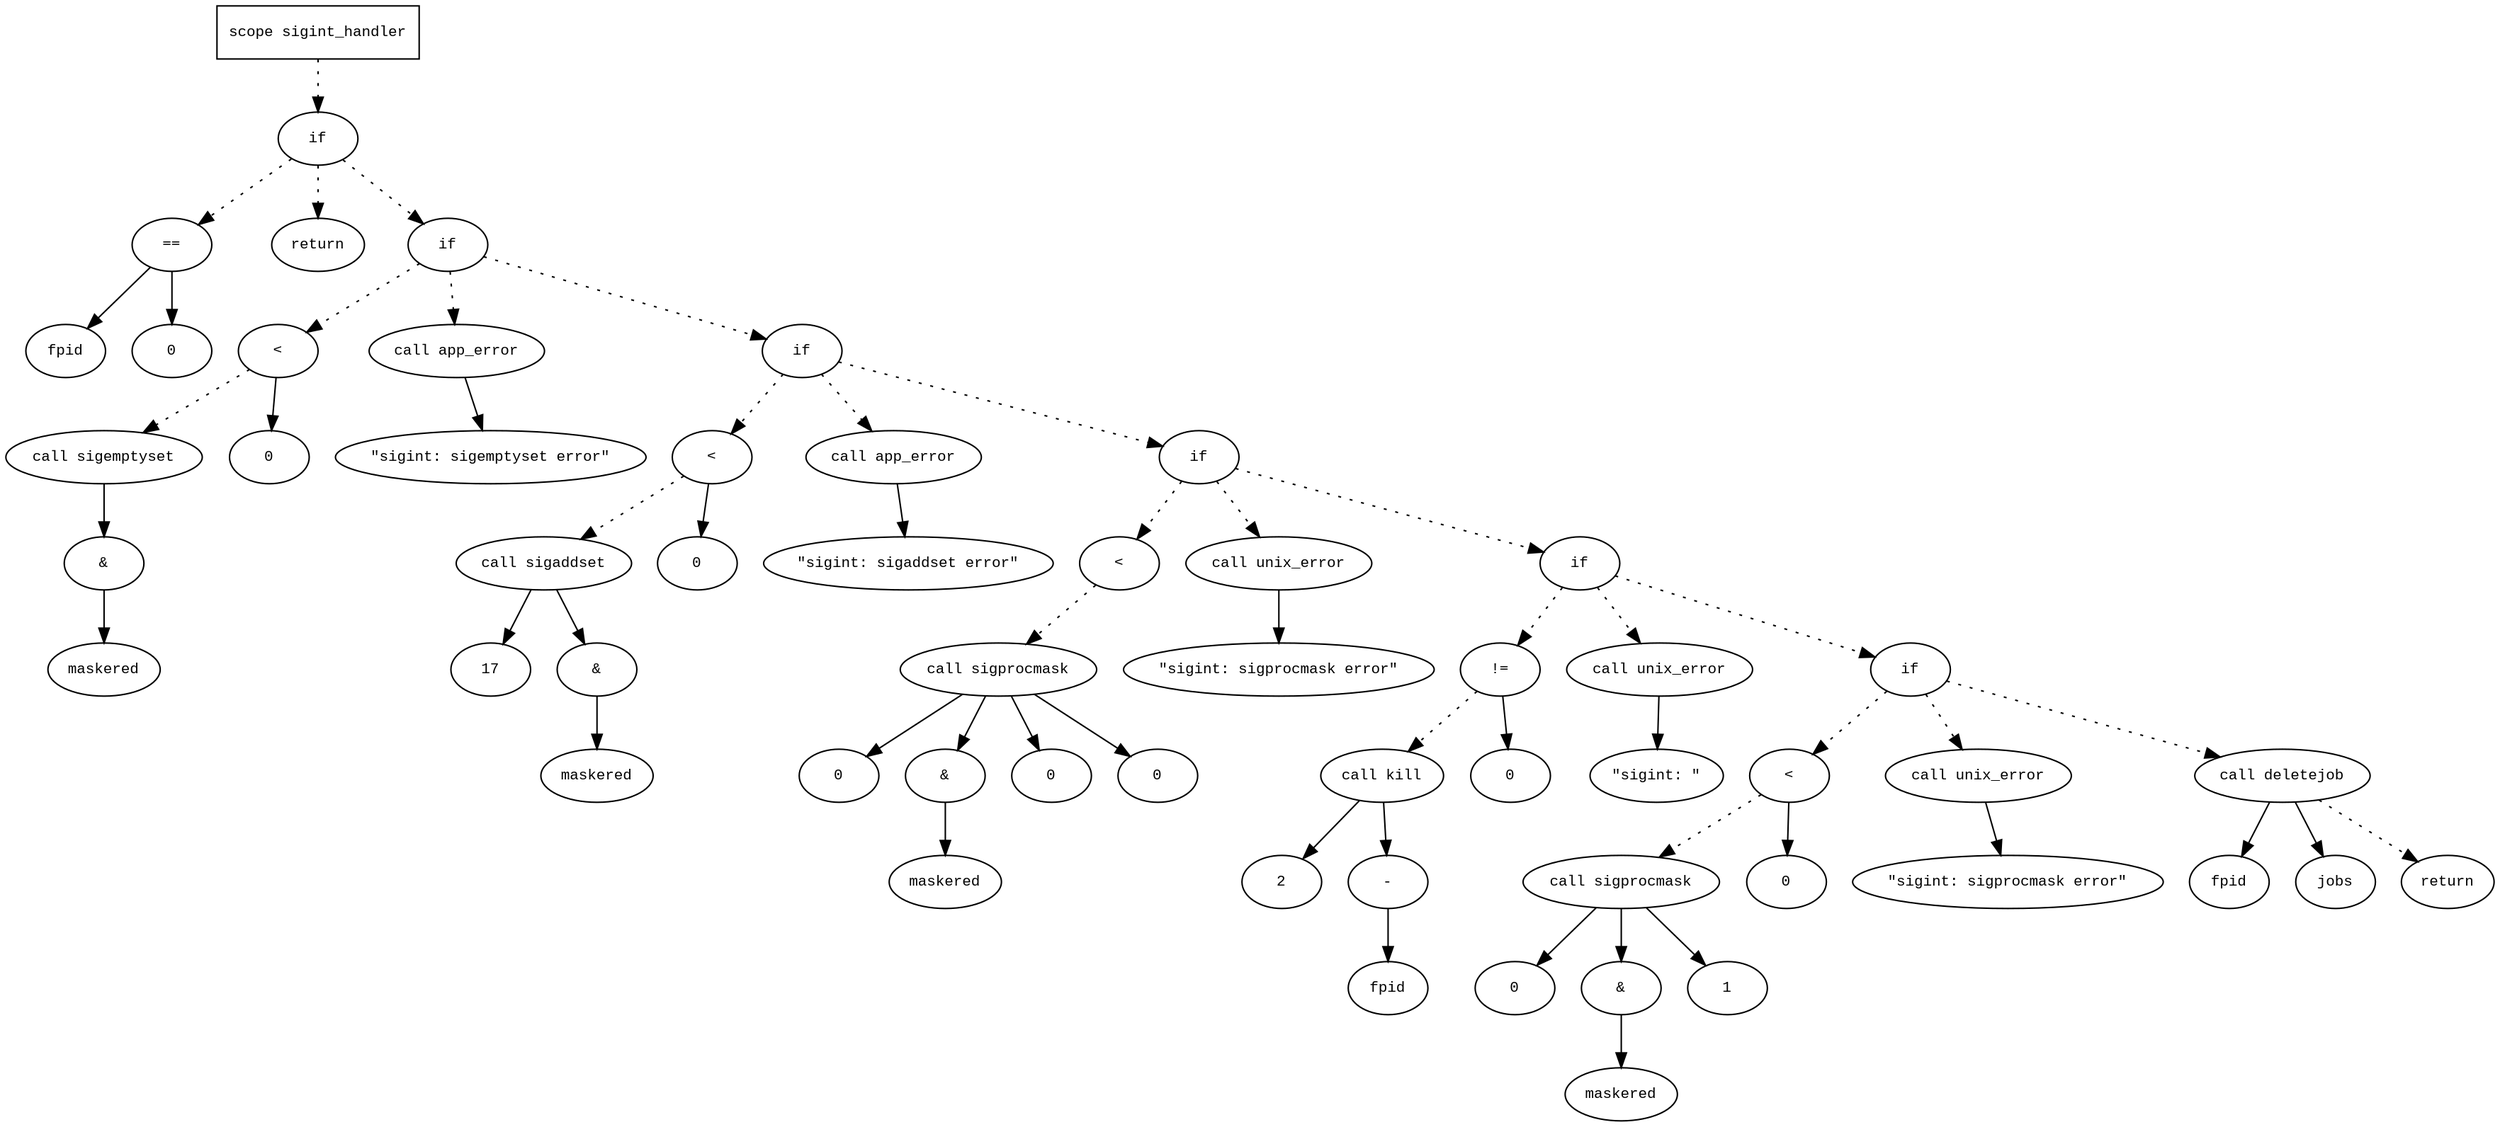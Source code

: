 digraph AST {
  graph [fontname="Times New Roman",fontsize=10];
  node  [fontname="Courier New",fontsize=10];
  edge  [fontname="Times New Roman",fontsize=10];

  node1 [label="scope sigint_handler",shape=box];
  node2 [label="if",shape=ellipse];
  node1 -> node2 [style=dotted];
  node3 [label="==",shape=ellipse];
  node4 [label="fpid",shape=ellipse];
  node3 -> node4;
  node5 [label="0",shape=ellipse];
  node3 -> node5;
  node2 -> node3 [style=dotted];
  node6 [label="return",shape=ellipse];
  node2 -> node6 [style=dotted];
  node7 [label="if",shape=ellipse];
  node2 -> node7 [style=dotted];
  node8 [label="<",shape=ellipse];
  node9 [label="call sigemptyset",shape=ellipse];
  node10 [label="&",shape=ellipse];
  node9 -> node10;
  node11 [label="maskered",shape=ellipse];
  node10 -> node11;
  node8 -> node9 [style=dotted];
  node12 [label="0",shape=ellipse];
  node8 -> node12;
  node7 -> node8 [style=dotted];
  node13 [label="call app_error",shape=ellipse];
  node14 [label="\"sigint: sigemptyset error\"",shape=ellipse];
  node13 -> node14;
  node7 -> node13 [style=dotted];
  node15 [label="if",shape=ellipse];
  node7 -> node15 [style=dotted];
  node16 [label="<",shape=ellipse];
  node17 [label="call sigaddset",shape=ellipse];
  node18 [label="17",shape=ellipse];
  node17 -> node18;
  node19 [label="&",shape=ellipse];
  node17 -> node19;
  node20 [label="maskered",shape=ellipse];
  node19 -> node20;
  node16 -> node17 [style=dotted];
  node21 [label="0",shape=ellipse];
  node16 -> node21;
  node15 -> node16 [style=dotted];
  node22 [label="call app_error",shape=ellipse];
  node23 [label="\"sigint: sigaddset error\"",shape=ellipse];
  node22 -> node23;
  node15 -> node22 [style=dotted];
  node24 [label="if",shape=ellipse];
  node15 -> node24 [style=dotted];
  node25 [label="<",shape=ellipse];
  node26 [label="call sigprocmask",shape=ellipse];
  node27 [label="0",shape=ellipse];
  node26 -> node27;
  node28 [label="&",shape=ellipse];
  node26 -> node28;
  node29 [label="maskered",shape=ellipse];
  node28 -> node29;
  node30 [label="0",shape=ellipse];
  node26 -> node30;
  node25 -> node26 [style=dotted];
  node31 [label="0",shape=ellipse];
  node26 -> node31;
  node24 -> node25 [style=dotted];
  node32 [label="call unix_error",shape=ellipse];
  node33 [label="\"sigint: sigprocmask error\"",shape=ellipse];
  node32 -> node33;
  node24 -> node32 [style=dotted];
  node34 [label="if",shape=ellipse];
  node24 -> node34 [style=dotted];
  node35 [label="!=",shape=ellipse];
  node36 [label="call kill",shape=ellipse];
  node37 [label="2",shape=ellipse];
  node36 -> node37;
  node38 [label="-",shape=ellipse];
  node39 [label="fpid",shape=ellipse];
  node38 -> node39;
  node36 -> node38;
  node35 -> node36 [style=dotted];
  node40 [label="0",shape=ellipse];
  node35 -> node40;
  node34 -> node35 [style=dotted];
  node41 [label="call unix_error",shape=ellipse];
  node42 [label="\"sigint: \"",shape=ellipse];
  node41 -> node42;
  node34 -> node41 [style=dotted];
  node43 [label="if",shape=ellipse];
  node34 -> node43 [style=dotted];
  node44 [label="<",shape=ellipse];
  node45 [label="call sigprocmask",shape=ellipse];
  node46 [label="0",shape=ellipse];
  node45 -> node46;
  node47 [label="&",shape=ellipse];
  node45 -> node47;
  node48 [label="maskered",shape=ellipse];
  node47 -> node48;
  node49 [label="1",shape=ellipse];
  node45 -> node49;
  node44 -> node45 [style=dotted];
  node50 [label="0",shape=ellipse];
  node44 -> node50;
  node43 -> node44 [style=dotted];
  node51 [label="call unix_error",shape=ellipse];
  node52 [label="\"sigint: sigprocmask error\"",shape=ellipse];
  node51 -> node52;
  node43 -> node51 [style=dotted];
  node53 [label="call deletejob",shape=ellipse];
  node54 [label="fpid",shape=ellipse];
  node53 -> node54;
  node55 [label="jobs",shape=ellipse];
  node53 -> node55;
  node43 -> node53 [style=dotted];
  node56 [label="return",shape=ellipse];
  node53 -> node56 [style=dotted];
} 